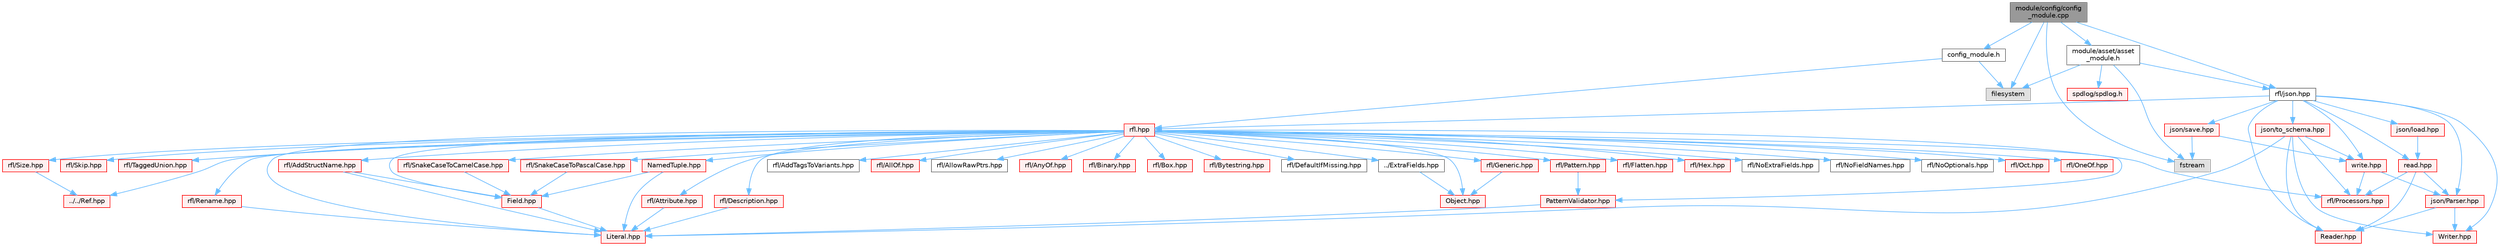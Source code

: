 digraph "module/config/config_module.cpp"
{
 // LATEX_PDF_SIZE
  bgcolor="transparent";
  edge [fontname=Helvetica,fontsize=10,labelfontname=Helvetica,labelfontsize=10];
  node [fontname=Helvetica,fontsize=10,shape=box,height=0.2,width=0.4];
  Node1 [id="Node000001",label="module/config/config\l_module.cpp",height=0.2,width=0.4,color="gray40", fillcolor="grey60", style="filled", fontcolor="black",tooltip=" "];
  Node1 -> Node2 [id="edge1_Node000001_Node000002",color="steelblue1",style="solid",tooltip=" "];
  Node2 [id="Node000002",label="config_module.h",height=0.2,width=0.4,color="grey40", fillcolor="white", style="filled",URL="$config__module_8h.html",tooltip=" "];
  Node2 -> Node3 [id="edge2_Node000002_Node000003",color="steelblue1",style="solid",tooltip=" "];
  Node3 [id="Node000003",label="filesystem",height=0.2,width=0.4,color="grey60", fillcolor="#E0E0E0", style="filled",tooltip=" "];
  Node2 -> Node4 [id="edge3_Node000002_Node000004",color="steelblue1",style="solid",tooltip=" "];
  Node4 [id="Node000004",label="rfl.hpp",height=0.2,width=0.4,color="red", fillcolor="#FFF0F0", style="filled",URL="$rfl_8hpp.html",tooltip=" "];
  Node4 -> Node5 [id="edge4_Node000004_Node000005",color="steelblue1",style="solid",tooltip=" "];
  Node5 [id="Node000005",label="rfl/AddStructName.hpp",height=0.2,width=0.4,color="red", fillcolor="#FFF0F0", style="filled",URL="$_add_struct_name_8hpp.html",tooltip=" "];
  Node5 -> Node7 [id="edge5_Node000005_Node000007",color="steelblue1",style="solid",tooltip=" "];
  Node7 [id="Node000007",label="Field.hpp",height=0.2,width=0.4,color="red", fillcolor="#FFF0F0", style="filled",URL="$_field_8hpp.html",tooltip=" "];
  Node7 -> Node12 [id="edge6_Node000007_Node000012",color="steelblue1",style="solid",tooltip=" "];
  Node12 [id="Node000012",label="Literal.hpp",height=0.2,width=0.4,color="red", fillcolor="#FFF0F0", style="filled",URL="$_literal_8hpp.html",tooltip=" "];
  Node5 -> Node12 [id="edge7_Node000005_Node000012",color="steelblue1",style="solid",tooltip=" "];
  Node4 -> Node56 [id="edge8_Node000004_Node000056",color="steelblue1",style="solid",tooltip=" "];
  Node56 [id="Node000056",label="rfl/AddTagsToVariants.hpp",height=0.2,width=0.4,color="grey40", fillcolor="white", style="filled",URL="$_add_tags_to_variants_8hpp.html",tooltip=" "];
  Node4 -> Node57 [id="edge9_Node000004_Node000057",color="steelblue1",style="solid",tooltip=" "];
  Node57 [id="Node000057",label="rfl/AllOf.hpp",height=0.2,width=0.4,color="red", fillcolor="#FFF0F0", style="filled",URL="$_all_of_8hpp.html",tooltip=" "];
  Node4 -> Node66 [id="edge10_Node000004_Node000066",color="steelblue1",style="solid",tooltip=" "];
  Node66 [id="Node000066",label="rfl/AllowRawPtrs.hpp",height=0.2,width=0.4,color="grey40", fillcolor="white", style="filled",URL="$_allow_raw_ptrs_8hpp.html",tooltip=" "];
  Node4 -> Node67 [id="edge11_Node000004_Node000067",color="steelblue1",style="solid",tooltip=" "];
  Node67 [id="Node000067",label="rfl/AnyOf.hpp",height=0.2,width=0.4,color="red", fillcolor="#FFF0F0", style="filled",URL="$_any_of_8hpp.html",tooltip=" "];
  Node4 -> Node69 [id="edge12_Node000004_Node000069",color="steelblue1",style="solid",tooltip=" "];
  Node69 [id="Node000069",label="rfl/Attribute.hpp",height=0.2,width=0.4,color="red", fillcolor="#FFF0F0", style="filled",URL="$_attribute_8hpp.html",tooltip=" "];
  Node69 -> Node12 [id="edge13_Node000069_Node000012",color="steelblue1",style="solid",tooltip=" "];
  Node4 -> Node70 [id="edge14_Node000004_Node000070",color="steelblue1",style="solid",tooltip=" "];
  Node70 [id="Node000070",label="rfl/Binary.hpp",height=0.2,width=0.4,color="red", fillcolor="#FFF0F0", style="filled",URL="$_binary_8hpp.html",tooltip=" "];
  Node4 -> Node72 [id="edge15_Node000004_Node000072",color="steelblue1",style="solid",tooltip=" "];
  Node72 [id="Node000072",label="rfl/Box.hpp",height=0.2,width=0.4,color="red", fillcolor="#FFF0F0", style="filled",URL="$_box_8hpp.html",tooltip=" "];
  Node4 -> Node73 [id="edge16_Node000004_Node000073",color="steelblue1",style="solid",tooltip=" "];
  Node73 [id="Node000073",label="rfl/Bytestring.hpp",height=0.2,width=0.4,color="red", fillcolor="#FFF0F0", style="filled",URL="$_bytestring_8hpp.html",tooltip=" "];
  Node4 -> Node74 [id="edge17_Node000004_Node000074",color="steelblue1",style="solid",tooltip=" "];
  Node74 [id="Node000074",label="rfl/DefaultIfMissing.hpp",height=0.2,width=0.4,color="grey40", fillcolor="white", style="filled",URL="$_default_if_missing_8hpp.html",tooltip=" "];
  Node4 -> Node75 [id="edge18_Node000004_Node000075",color="steelblue1",style="solid",tooltip=" "];
  Node75 [id="Node000075",label="rfl/Description.hpp",height=0.2,width=0.4,color="red", fillcolor="#FFF0F0", style="filled",URL="$_description_8hpp.html",tooltip=" "];
  Node75 -> Node12 [id="edge19_Node000075_Node000012",color="steelblue1",style="solid",tooltip=" "];
  Node4 -> Node50 [id="edge20_Node000004_Node000050",color="steelblue1",style="solid",tooltip=" "];
  Node50 [id="Node000050",label="../ExtraFields.hpp",height=0.2,width=0.4,color="grey40", fillcolor="white", style="filled",URL="$_extra_fields_8hpp.html",tooltip=" "];
  Node50 -> Node51 [id="edge21_Node000050_Node000051",color="steelblue1",style="solid",tooltip=" "];
  Node51 [id="Node000051",label="Object.hpp",height=0.2,width=0.4,color="red", fillcolor="#FFF0F0", style="filled",URL="$_object_8hpp.html",tooltip=" "];
  Node4 -> Node7 [id="edge22_Node000004_Node000007",color="steelblue1",style="solid",tooltip=" "];
  Node4 -> Node76 [id="edge23_Node000004_Node000076",color="steelblue1",style="solid",tooltip=" "];
  Node76 [id="Node000076",label="rfl/Flatten.hpp",height=0.2,width=0.4,color="red", fillcolor="#FFF0F0", style="filled",URL="$_flatten_8hpp.html",tooltip=" "];
  Node4 -> Node77 [id="edge24_Node000004_Node000077",color="steelblue1",style="solid",tooltip=" "];
  Node77 [id="Node000077",label="rfl/Generic.hpp",height=0.2,width=0.4,color="red", fillcolor="#FFF0F0", style="filled",URL="$_generic_8hpp.html",tooltip=" "];
  Node77 -> Node51 [id="edge25_Node000077_Node000051",color="steelblue1",style="solid",tooltip=" "];
  Node4 -> Node79 [id="edge26_Node000004_Node000079",color="steelblue1",style="solid",tooltip=" "];
  Node79 [id="Node000079",label="rfl/Hex.hpp",height=0.2,width=0.4,color="red", fillcolor="#FFF0F0", style="filled",URL="$_hex_8hpp.html",tooltip=" "];
  Node4 -> Node12 [id="edge27_Node000004_Node000012",color="steelblue1",style="solid",tooltip=" "];
  Node4 -> Node44 [id="edge28_Node000004_Node000044",color="steelblue1",style="solid",tooltip=" "];
  Node44 [id="Node000044",label="NamedTuple.hpp",height=0.2,width=0.4,color="red", fillcolor="#FFF0F0", style="filled",URL="$_named_tuple_8hpp.html",tooltip=" "];
  Node44 -> Node7 [id="edge29_Node000044_Node000007",color="steelblue1",style="solid",tooltip=" "];
  Node44 -> Node12 [id="edge30_Node000044_Node000012",color="steelblue1",style="solid",tooltip=" "];
  Node4 -> Node80 [id="edge31_Node000004_Node000080",color="steelblue1",style="solid",tooltip=" "];
  Node80 [id="Node000080",label="rfl/NoExtraFields.hpp",height=0.2,width=0.4,color="grey40", fillcolor="white", style="filled",URL="$_no_extra_fields_8hpp.html",tooltip=" "];
  Node4 -> Node81 [id="edge32_Node000004_Node000081",color="steelblue1",style="solid",tooltip=" "];
  Node81 [id="Node000081",label="rfl/NoFieldNames.hpp",height=0.2,width=0.4,color="grey40", fillcolor="white", style="filled",URL="$_no_field_names_8hpp.html",tooltip=" "];
  Node4 -> Node82 [id="edge33_Node000004_Node000082",color="steelblue1",style="solid",tooltip=" "];
  Node82 [id="Node000082",label="rfl/NoOptionals.hpp",height=0.2,width=0.4,color="grey40", fillcolor="white", style="filled",URL="$_no_optionals_8hpp.html",tooltip=" "];
  Node4 -> Node51 [id="edge34_Node000004_Node000051",color="steelblue1",style="solid",tooltip=" "];
  Node4 -> Node83 [id="edge35_Node000004_Node000083",color="steelblue1",style="solid",tooltip=" "];
  Node83 [id="Node000083",label="rfl/Oct.hpp",height=0.2,width=0.4,color="red", fillcolor="#FFF0F0", style="filled",URL="$_oct_8hpp.html",tooltip=" "];
  Node4 -> Node85 [id="edge36_Node000004_Node000085",color="steelblue1",style="solid",tooltip=" "];
  Node85 [id="Node000085",label="rfl/OneOf.hpp",height=0.2,width=0.4,color="red", fillcolor="#FFF0F0", style="filled",URL="$_one_of_8hpp.html",tooltip=" "];
  Node4 -> Node86 [id="edge37_Node000004_Node000086",color="steelblue1",style="solid",tooltip=" "];
  Node86 [id="Node000086",label="rfl/Pattern.hpp",height=0.2,width=0.4,color="red", fillcolor="#FFF0F0", style="filled",URL="$_pattern_8hpp.html",tooltip=" "];
  Node86 -> Node87 [id="edge38_Node000086_Node000087",color="steelblue1",style="solid",tooltip=" "];
  Node87 [id="Node000087",label="PatternValidator.hpp",height=0.2,width=0.4,color="red", fillcolor="#FFF0F0", style="filled",URL="$_pattern_validator_8hpp.html",tooltip=" "];
  Node87 -> Node12 [id="edge39_Node000087_Node000012",color="steelblue1",style="solid",tooltip=" "];
  Node4 -> Node87 [id="edge40_Node000004_Node000087",color="steelblue1",style="solid",tooltip=" "];
  Node4 -> Node93 [id="edge41_Node000004_Node000093",color="steelblue1",style="solid",tooltip=" "];
  Node93 [id="Node000093",label="rfl/Processors.hpp",height=0.2,width=0.4,color="red", fillcolor="#FFF0F0", style="filled",URL="$_processors_8hpp.html",tooltip=" "];
  Node4 -> Node60 [id="edge42_Node000004_Node000060",color="steelblue1",style="solid",tooltip=" "];
  Node60 [id="Node000060",label="../../Ref.hpp",height=0.2,width=0.4,color="red", fillcolor="#FFF0F0", style="filled",URL="$_ref_8hpp.html",tooltip=" "];
  Node4 -> Node102 [id="edge43_Node000004_Node000102",color="steelblue1",style="solid",tooltip=" "];
  Node102 [id="Node000102",label="rfl/Rename.hpp",height=0.2,width=0.4,color="red", fillcolor="#FFF0F0", style="filled",URL="$_rename_8hpp.html",tooltip=" "];
  Node102 -> Node12 [id="edge44_Node000102_Node000012",color="steelblue1",style="solid",tooltip=" "];
  Node4 -> Node103 [id="edge45_Node000004_Node000103",color="steelblue1",style="solid",tooltip=" "];
  Node103 [id="Node000103",label="rfl/Size.hpp",height=0.2,width=0.4,color="red", fillcolor="#FFF0F0", style="filled",URL="$_size_8hpp.html",tooltip=" "];
  Node103 -> Node60 [id="edge46_Node000103_Node000060",color="steelblue1",style="solid",tooltip=" "];
  Node4 -> Node104 [id="edge47_Node000004_Node000104",color="steelblue1",style="solid",tooltip=" "];
  Node104 [id="Node000104",label="rfl/Skip.hpp",height=0.2,width=0.4,color="red", fillcolor="#FFF0F0", style="filled",URL="$_skip_8hpp.html",tooltip=" "];
  Node4 -> Node106 [id="edge48_Node000004_Node000106",color="steelblue1",style="solid",tooltip=" "];
  Node106 [id="Node000106",label="rfl/SnakeCaseToCamelCase.hpp",height=0.2,width=0.4,color="red", fillcolor="#FFF0F0", style="filled",URL="$_snake_case_to_camel_case_8hpp.html",tooltip=" "];
  Node106 -> Node7 [id="edge49_Node000106_Node000007",color="steelblue1",style="solid",tooltip=" "];
  Node4 -> Node109 [id="edge50_Node000004_Node000109",color="steelblue1",style="solid",tooltip=" "];
  Node109 [id="Node000109",label="rfl/SnakeCaseToPascalCase.hpp",height=0.2,width=0.4,color="red", fillcolor="#FFF0F0", style="filled",URL="$_snake_case_to_pascal_case_8hpp.html",tooltip=" "];
  Node109 -> Node7 [id="edge51_Node000109_Node000007",color="steelblue1",style="solid",tooltip=" "];
  Node4 -> Node110 [id="edge52_Node000004_Node000110",color="steelblue1",style="solid",tooltip=" "];
  Node110 [id="Node000110",label="rfl/TaggedUnion.hpp",height=0.2,width=0.4,color="red", fillcolor="#FFF0F0", style="filled",URL="$_tagged_union_8hpp.html",tooltip=" "];
  Node1 -> Node3 [id="edge53_Node000001_Node000003",color="steelblue1",style="solid",tooltip=" "];
  Node1 -> Node297 [id="edge54_Node000001_Node000297",color="steelblue1",style="solid",tooltip=" "];
  Node297 [id="Node000297",label="fstream",height=0.2,width=0.4,color="grey60", fillcolor="#E0E0E0", style="filled",tooltip=" "];
  Node1 -> Node298 [id="edge55_Node000001_Node000298",color="steelblue1",style="solid",tooltip=" "];
  Node298 [id="Node000298",label="rfl/json.hpp",height=0.2,width=0.4,color="grey40", fillcolor="white", style="filled",URL="$reflect-cpp_2include_2rfl_2json_8hpp.html",tooltip=" "];
  Node298 -> Node4 [id="edge56_Node000298_Node000004",color="steelblue1",style="solid",tooltip=" "];
  Node298 -> Node299 [id="edge57_Node000298_Node000299",color="steelblue1",style="solid",tooltip=" "];
  Node299 [id="Node000299",label="json/Parser.hpp",height=0.2,width=0.4,color="red", fillcolor="#FFF0F0", style="filled",URL="$json_2_parser_8hpp.html",tooltip=" "];
  Node299 -> Node300 [id="edge58_Node000299_Node000300",color="steelblue1",style="solid",tooltip=" "];
  Node300 [id="Node000300",label="Reader.hpp",height=0.2,width=0.4,color="red", fillcolor="#FFF0F0", style="filled",URL="$json_2_reader_8hpp.html",tooltip=" "];
  Node299 -> Node442 [id="edge59_Node000299_Node000442",color="steelblue1",style="solid",tooltip=" "];
  Node442 [id="Node000442",label="Writer.hpp",height=0.2,width=0.4,color="red", fillcolor="#FFF0F0", style="filled",URL="$json_2_writer_8hpp.html",tooltip=" "];
  Node298 -> Node300 [id="edge60_Node000298_Node000300",color="steelblue1",style="solid",tooltip=" "];
  Node298 -> Node442 [id="edge61_Node000298_Node000442",color="steelblue1",style="solid",tooltip=" "];
  Node298 -> Node443 [id="edge62_Node000298_Node000443",color="steelblue1",style="solid",tooltip=" "];
  Node443 [id="Node000443",label="json/load.hpp",height=0.2,width=0.4,color="red", fillcolor="#FFF0F0", style="filled",URL="$json_2load_8hpp.html",tooltip=" "];
  Node443 -> Node445 [id="edge63_Node000443_Node000445",color="steelblue1",style="solid",tooltip=" "];
  Node445 [id="Node000445",label="read.hpp",height=0.2,width=0.4,color="red", fillcolor="#FFF0F0", style="filled",URL="$json_2read_8hpp.html",tooltip=" "];
  Node445 -> Node93 [id="edge64_Node000445_Node000093",color="steelblue1",style="solid",tooltip=" "];
  Node445 -> Node299 [id="edge65_Node000445_Node000299",color="steelblue1",style="solid",tooltip=" "];
  Node445 -> Node300 [id="edge66_Node000445_Node000300",color="steelblue1",style="solid",tooltip=" "];
  Node298 -> Node445 [id="edge67_Node000298_Node000445",color="steelblue1",style="solid",tooltip=" "];
  Node298 -> Node446 [id="edge68_Node000298_Node000446",color="steelblue1",style="solid",tooltip=" "];
  Node446 [id="Node000446",label="json/save.hpp",height=0.2,width=0.4,color="red", fillcolor="#FFF0F0", style="filled",URL="$json_2save_8hpp.html",tooltip=" "];
  Node446 -> Node297 [id="edge69_Node000446_Node000297",color="steelblue1",style="solid",tooltip=" "];
  Node446 -> Node448 [id="edge70_Node000446_Node000448",color="steelblue1",style="solid",tooltip=" "];
  Node448 [id="Node000448",label="write.hpp",height=0.2,width=0.4,color="red", fillcolor="#FFF0F0", style="filled",URL="$json_2write_8hpp.html",tooltip=" "];
  Node448 -> Node93 [id="edge71_Node000448_Node000093",color="steelblue1",style="solid",tooltip=" "];
  Node448 -> Node299 [id="edge72_Node000448_Node000299",color="steelblue1",style="solid",tooltip=" "];
  Node298 -> Node449 [id="edge73_Node000298_Node000449",color="steelblue1",style="solid",tooltip=" "];
  Node449 [id="Node000449",label="json/to_schema.hpp",height=0.2,width=0.4,color="red", fillcolor="#FFF0F0", style="filled",URL="$json_2to__schema_8hpp.html",tooltip=" "];
  Node449 -> Node12 [id="edge74_Node000449_Node000012",color="steelblue1",style="solid",tooltip=" "];
  Node449 -> Node93 [id="edge75_Node000449_Node000093",color="steelblue1",style="solid",tooltip=" "];
  Node449 -> Node300 [id="edge76_Node000449_Node000300",color="steelblue1",style="solid",tooltip=" "];
  Node449 -> Node442 [id="edge77_Node000449_Node000442",color="steelblue1",style="solid",tooltip=" "];
  Node449 -> Node448 [id="edge78_Node000449_Node000448",color="steelblue1",style="solid",tooltip=" "];
  Node298 -> Node448 [id="edge79_Node000298_Node000448",color="steelblue1",style="solid",tooltip=" "];
  Node1 -> Node454 [id="edge80_Node000001_Node000454",color="steelblue1",style="solid",tooltip=" "];
  Node454 [id="Node000454",label="module/asset/asset\l_module.h",height=0.2,width=0.4,color="grey40", fillcolor="white", style="filled",URL="$asset__module_8h.html",tooltip=" "];
  Node454 -> Node3 [id="edge81_Node000454_Node000003",color="steelblue1",style="solid",tooltip=" "];
  Node454 -> Node297 [id="edge82_Node000454_Node000297",color="steelblue1",style="solid",tooltip=" "];
  Node454 -> Node298 [id="edge83_Node000454_Node000298",color="steelblue1",style="solid",tooltip=" "];
  Node454 -> Node455 [id="edge84_Node000454_Node000455",color="steelblue1",style="solid",tooltip=" "];
  Node455 [id="Node000455",label="spdlog/spdlog.h",height=0.2,width=0.4,color="red", fillcolor="#FFF0F0", style="filled",URL="$spdlog_8h.html",tooltip=" "];
}
